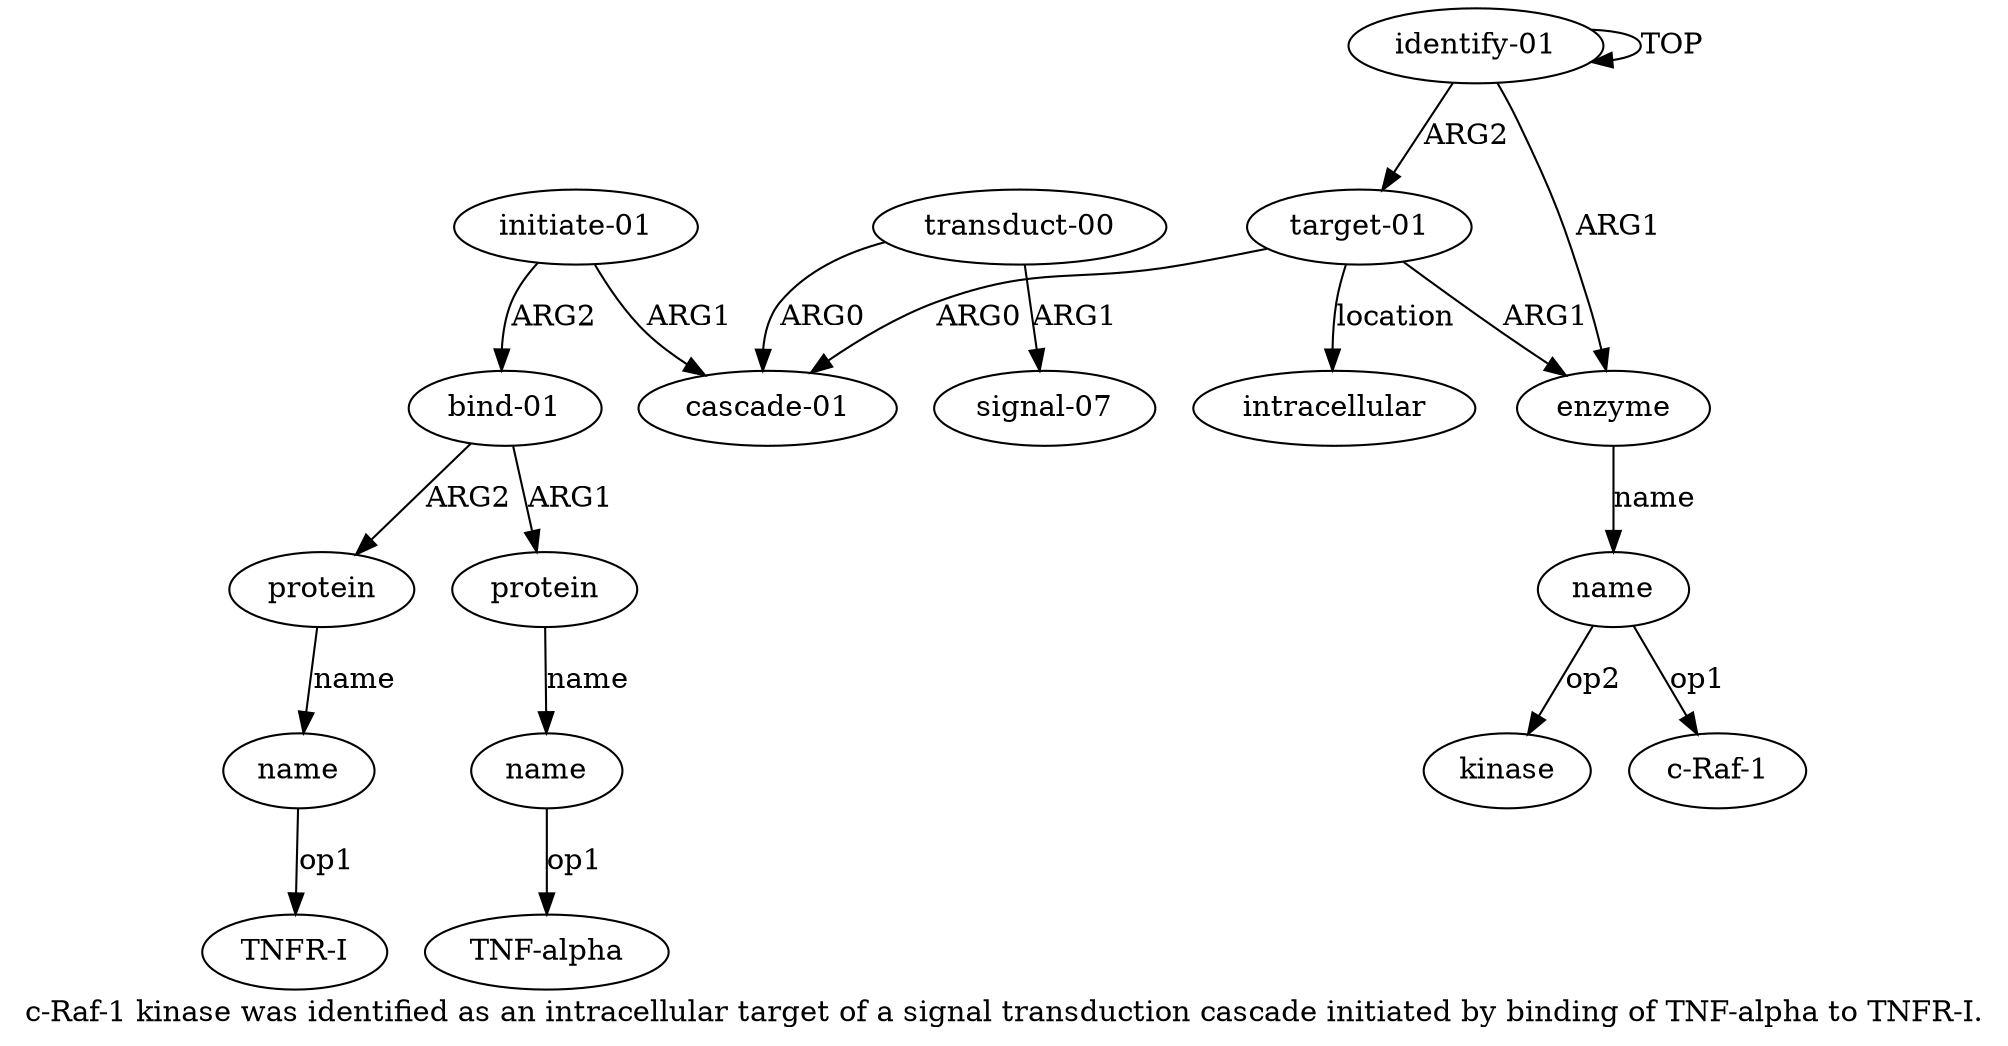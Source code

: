 digraph  {
	graph [label="c-Raf-1 kinase was identified as an intracellular target of a signal transduction cascade initiated by binding of TNF-alpha to TNFR-I."];
	node [label="\N"];
	"a10 TNF-alpha"	 [color=black,
		gold_ind=-1,
		gold_label="TNF-alpha",
		label="TNF-alpha",
		test_ind=-1,
		test_label="TNF-alpha"];
	a11	 [color=black,
		gold_ind=11,
		gold_label=protein,
		label=protein,
		test_ind=11,
		test_label=protein];
	a12	 [color=black,
		gold_ind=12,
		gold_label=name,
		label=name,
		test_ind=12,
		test_label=name];
	a11 -> a12 [key=0,
	color=black,
	gold_label=name,
	label=name,
	test_label=name];
a10 [color=black,
	gold_ind=10,
	gold_label=name,
	label=name,
	test_ind=10,
	test_label=name];
a10 -> "a10 TNF-alpha" [key=0,
color=black,
gold_label=op1,
label=op1,
test_label=op1];
a13 [color=black,
gold_ind=13,
gold_label=intracellular,
label=intracellular,
test_ind=13,
test_label=intracellular];
"a12 TNFR-I" [color=black,
gold_ind=-1,
gold_label="TNFR-I",
label="TNFR-I",
test_ind=-1,
test_label="TNFR-I"];
a12 -> "a12 TNFR-I" [key=0,
color=black,
gold_label=op1,
label=op1,
test_label=op1];
"a2 kinase" [color=black,
gold_ind=-1,
gold_label=kinase,
label=kinase,
test_ind=-1,
test_label=kinase];
a1 [color=black,
gold_ind=1,
gold_label=enzyme,
label=enzyme,
test_ind=1,
test_label=enzyme];
a2 [color=black,
gold_ind=2,
gold_label=name,
label=name,
test_ind=2,
test_label=name];
a1 -> a2 [key=0,
color=black,
gold_label=name,
label=name,
test_label=name];
a0 [color=black,
gold_ind=0,
gold_label="identify-01",
label="identify-01",
test_ind=0,
test_label="identify-01"];
a0 -> a1 [key=0,
color=black,
gold_label=ARG1,
label=ARG1,
test_label=ARG1];
a0 -> a0 [key=0,
color=black,
gold_label=TOP,
label=TOP,
test_label=TOP];
a3 [color=black,
gold_ind=3,
gold_label="target-01",
label="target-01",
test_ind=3,
test_label="target-01"];
a0 -> a3 [key=0,
color=black,
gold_label=ARG2,
label=ARG2,
test_label=ARG2];
a3 -> a13 [key=0,
color=black,
gold_label=location,
label=location,
test_label=location];
a3 -> a1 [key=0,
color=black,
gold_label=ARG1,
label=ARG1,
test_label=ARG1];
a4 [color=black,
gold_ind=4,
gold_label="cascade-01",
label="cascade-01",
test_ind=4,
test_label="cascade-01"];
a3 -> a4 [key=0,
color=black,
gold_label=ARG0,
label=ARG0,
test_label=ARG0];
a2 -> "a2 kinase" [key=0,
color=black,
gold_label=op2,
label=op2,
test_label=op2];
"a2 c-Raf-1" [color=black,
gold_ind=-1,
gold_label="c-Raf-1",
label="c-Raf-1",
test_ind=-1,
test_label="c-Raf-1"];
a2 -> "a2 c-Raf-1" [key=0,
color=black,
gold_label=op1,
label=op1,
test_label=op1];
a5 [color=black,
gold_ind=5,
gold_label="transduct-00",
label="transduct-00",
test_ind=5,
test_label="transduct-00"];
a5 -> a4 [key=0,
color=black,
gold_label=ARG0,
label=ARG0,
test_label=ARG0];
a6 [color=black,
gold_ind=6,
gold_label="signal-07",
label="signal-07",
test_ind=6,
test_label="signal-07"];
a5 -> a6 [key=0,
color=black,
gold_label=ARG1,
label=ARG1,
test_label=ARG1];
a7 [color=black,
gold_ind=7,
gold_label="initiate-01",
label="initiate-01",
test_ind=7,
test_label="initiate-01"];
a7 -> a4 [key=0,
color=black,
gold_label=ARG1,
label=ARG1,
test_label=ARG1];
a8 [color=black,
gold_ind=8,
gold_label="bind-01",
label="bind-01",
test_ind=8,
test_label="bind-01"];
a7 -> a8 [key=0,
color=black,
gold_label=ARG2,
label=ARG2,
test_label=ARG2];
a9 [color=black,
gold_ind=9,
gold_label=protein,
label=protein,
test_ind=9,
test_label=protein];
a9 -> a10 [key=0,
color=black,
gold_label=name,
label=name,
test_label=name];
a8 -> a11 [key=0,
color=black,
gold_label=ARG2,
label=ARG2,
test_label=ARG2];
a8 -> a9 [key=0,
color=black,
gold_label=ARG1,
label=ARG1,
test_label=ARG1];
}
